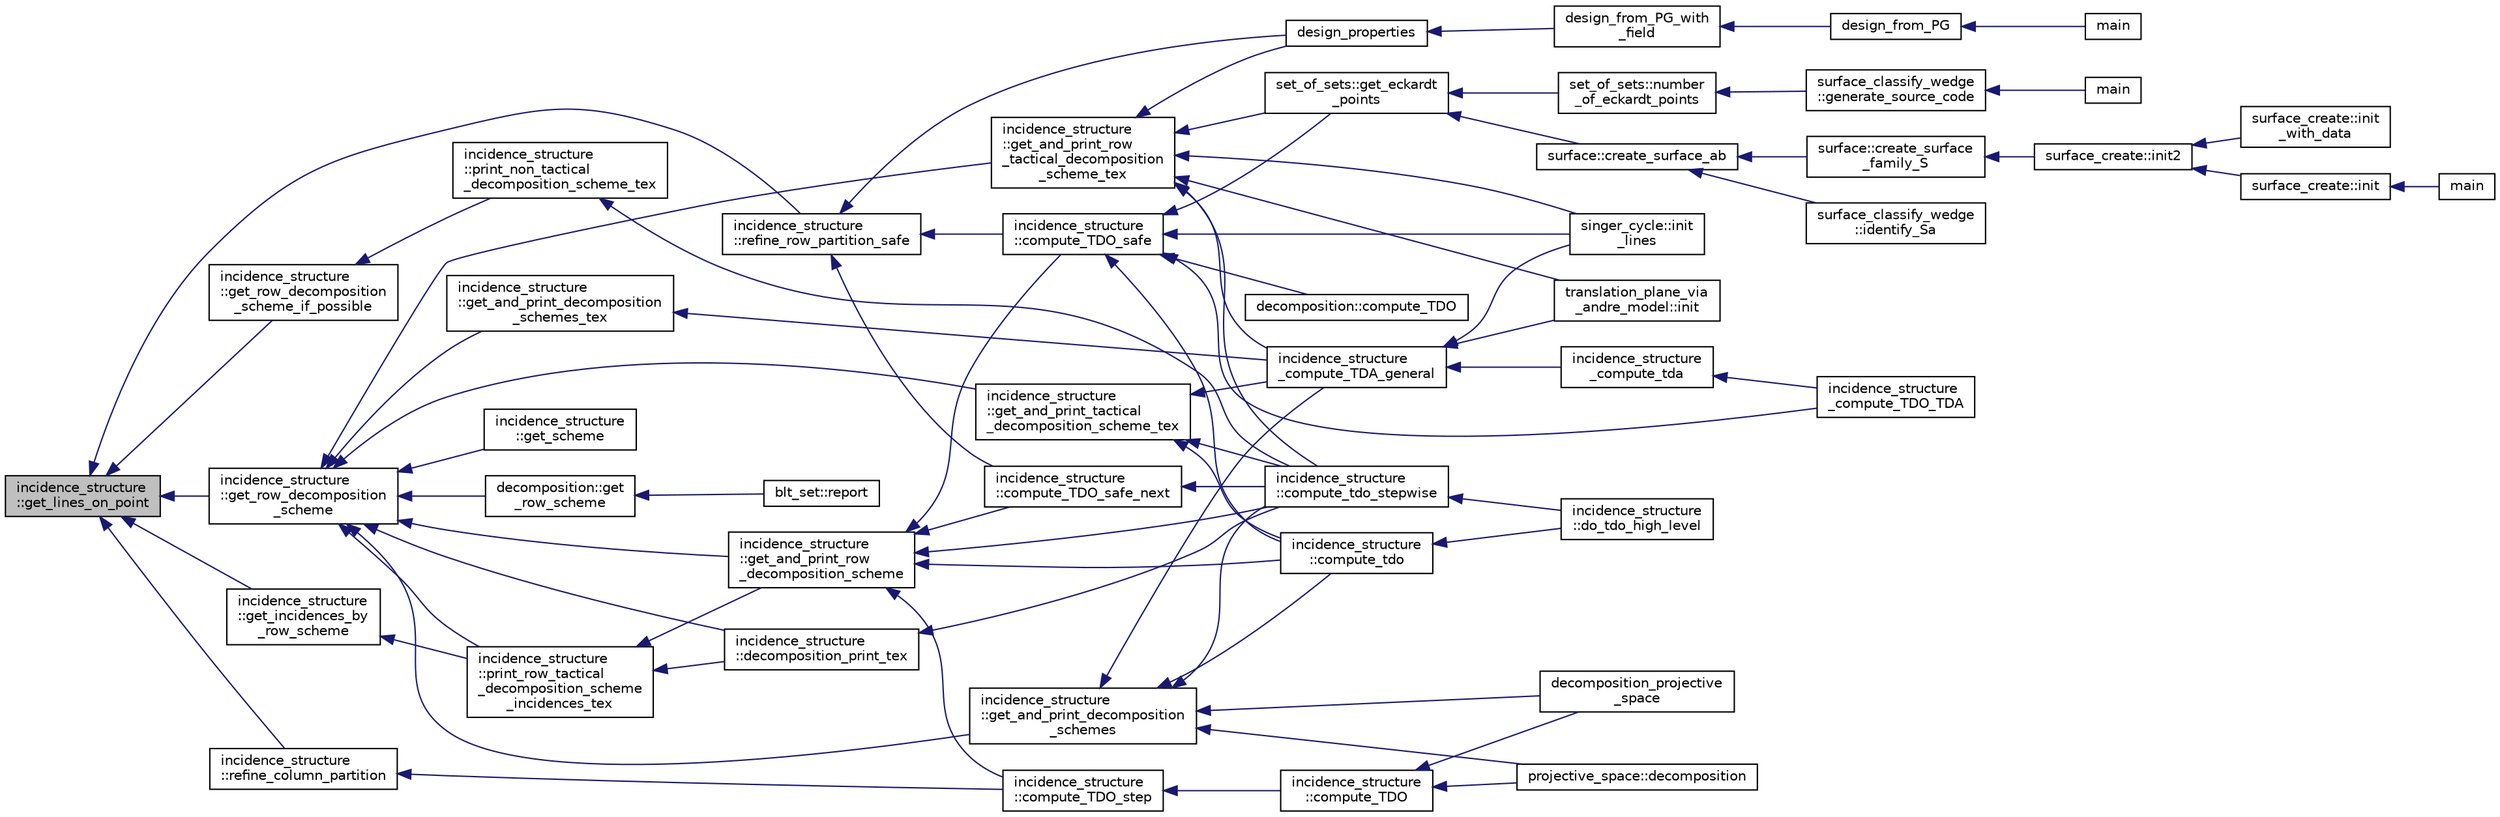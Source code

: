digraph "incidence_structure::get_lines_on_point"
{
  edge [fontname="Helvetica",fontsize="10",labelfontname="Helvetica",labelfontsize="10"];
  node [fontname="Helvetica",fontsize="10",shape=record];
  rankdir="LR";
  Node4178 [label="incidence_structure\l::get_lines_on_point",height=0.2,width=0.4,color="black", fillcolor="grey75", style="filled", fontcolor="black"];
  Node4178 -> Node4179 [dir="back",color="midnightblue",fontsize="10",style="solid",fontname="Helvetica"];
  Node4179 [label="incidence_structure\l::refine_row_partition_safe",height=0.2,width=0.4,color="black", fillcolor="white", style="filled",URL="$da/d8a/classincidence__structure.html#ae84b2dc0f1a0cd1f9acfadcae21e3745"];
  Node4179 -> Node4180 [dir="back",color="midnightblue",fontsize="10",style="solid",fontname="Helvetica"];
  Node4180 [label="design_properties",height=0.2,width=0.4,color="black", fillcolor="white", style="filled",URL="$d9/dc2/apps_2combinatorics_2design_8_c.html#a7d7aac893d68b4a25d1ab91b57ae2af1"];
  Node4180 -> Node4181 [dir="back",color="midnightblue",fontsize="10",style="solid",fontname="Helvetica"];
  Node4181 [label="design_from_PG_with\l_field",height=0.2,width=0.4,color="black", fillcolor="white", style="filled",URL="$d9/dc2/apps_2combinatorics_2design_8_c.html#a5d0ddbe05228e631bc5fc469bc9ba6dd"];
  Node4181 -> Node4182 [dir="back",color="midnightblue",fontsize="10",style="solid",fontname="Helvetica"];
  Node4182 [label="design_from_PG",height=0.2,width=0.4,color="black", fillcolor="white", style="filled",URL="$d9/dc2/apps_2combinatorics_2design_8_c.html#aaac4564bcb168115351dacf8aefd1001"];
  Node4182 -> Node4183 [dir="back",color="midnightblue",fontsize="10",style="solid",fontname="Helvetica"];
  Node4183 [label="main",height=0.2,width=0.4,color="black", fillcolor="white", style="filled",URL="$d9/dc2/apps_2combinatorics_2design_8_c.html#a217dbf8b442f20279ea00b898af96f52"];
  Node4179 -> Node4184 [dir="back",color="midnightblue",fontsize="10",style="solid",fontname="Helvetica"];
  Node4184 [label="incidence_structure\l::compute_TDO_safe_next",height=0.2,width=0.4,color="black", fillcolor="white", style="filled",URL="$da/d8a/classincidence__structure.html#a7c315a348fc6bed0f8642767cc9cd7d1"];
  Node4184 -> Node4185 [dir="back",color="midnightblue",fontsize="10",style="solid",fontname="Helvetica"];
  Node4185 [label="incidence_structure\l::compute_tdo_stepwise",height=0.2,width=0.4,color="black", fillcolor="white", style="filled",URL="$da/d8a/classincidence__structure.html#a91a7039b74c96b39bcd084b02181f191"];
  Node4185 -> Node4186 [dir="back",color="midnightblue",fontsize="10",style="solid",fontname="Helvetica"];
  Node4186 [label="incidence_structure\l::do_tdo_high_level",height=0.2,width=0.4,color="black", fillcolor="white", style="filled",URL="$da/d8a/classincidence__structure.html#a8840e820448ad980279f244a90888b77"];
  Node4179 -> Node4187 [dir="back",color="midnightblue",fontsize="10",style="solid",fontname="Helvetica"];
  Node4187 [label="incidence_structure\l::compute_TDO_safe",height=0.2,width=0.4,color="black", fillcolor="white", style="filled",URL="$da/d8a/classincidence__structure.html#ab1409e71c4b6855e49edfd3526644202"];
  Node4187 -> Node4188 [dir="back",color="midnightblue",fontsize="10",style="solid",fontname="Helvetica"];
  Node4188 [label="set_of_sets::get_eckardt\l_points",height=0.2,width=0.4,color="black", fillcolor="white", style="filled",URL="$da/dd6/classset__of__sets.html#af6713e71ef5a1b7cc7892d78900166c4"];
  Node4188 -> Node4189 [dir="back",color="midnightblue",fontsize="10",style="solid",fontname="Helvetica"];
  Node4189 [label="set_of_sets::number\l_of_eckardt_points",height=0.2,width=0.4,color="black", fillcolor="white", style="filled",URL="$da/dd6/classset__of__sets.html#acf1d8689cc8ef9c4987d86c78be68302"];
  Node4189 -> Node4190 [dir="back",color="midnightblue",fontsize="10",style="solid",fontname="Helvetica"];
  Node4190 [label="surface_classify_wedge\l::generate_source_code",height=0.2,width=0.4,color="black", fillcolor="white", style="filled",URL="$d7/d5c/classsurface__classify__wedge.html#a4cb31d5e7747571177fbdedf79631fd9"];
  Node4190 -> Node4191 [dir="back",color="midnightblue",fontsize="10",style="solid",fontname="Helvetica"];
  Node4191 [label="main",height=0.2,width=0.4,color="black", fillcolor="white", style="filled",URL="$df/df8/surface__classify_8_c.html#a217dbf8b442f20279ea00b898af96f52"];
  Node4188 -> Node4192 [dir="back",color="midnightblue",fontsize="10",style="solid",fontname="Helvetica"];
  Node4192 [label="surface::create_surface_ab",height=0.2,width=0.4,color="black", fillcolor="white", style="filled",URL="$d5/d88/classsurface.html#a9e0834d9fd3ea14957df1944ac40c847"];
  Node4192 -> Node4193 [dir="back",color="midnightblue",fontsize="10",style="solid",fontname="Helvetica"];
  Node4193 [label="surface::create_surface\l_family_S",height=0.2,width=0.4,color="black", fillcolor="white", style="filled",URL="$d5/d88/classsurface.html#a820199c4eab279fad1085a308550fa8f"];
  Node4193 -> Node4194 [dir="back",color="midnightblue",fontsize="10",style="solid",fontname="Helvetica"];
  Node4194 [label="surface_create::init2",height=0.2,width=0.4,color="black", fillcolor="white", style="filled",URL="$de/da4/classsurface__create.html#a0d600640f7dd62d5a6c36443effdab59"];
  Node4194 -> Node4195 [dir="back",color="midnightblue",fontsize="10",style="solid",fontname="Helvetica"];
  Node4195 [label="surface_create::init\l_with_data",height=0.2,width=0.4,color="black", fillcolor="white", style="filled",URL="$de/da4/classsurface__create.html#a9226f687139676532adb1aa971fbade2"];
  Node4194 -> Node4196 [dir="back",color="midnightblue",fontsize="10",style="solid",fontname="Helvetica"];
  Node4196 [label="surface_create::init",height=0.2,width=0.4,color="black", fillcolor="white", style="filled",URL="$de/da4/classsurface__create.html#ab0db5c12825f778e3caf8aa4da02eb06"];
  Node4196 -> Node4197 [dir="back",color="midnightblue",fontsize="10",style="solid",fontname="Helvetica"];
  Node4197 [label="main",height=0.2,width=0.4,color="black", fillcolor="white", style="filled",URL="$d2/dfa/create__surface__main_8_c.html#a217dbf8b442f20279ea00b898af96f52"];
  Node4192 -> Node4198 [dir="back",color="midnightblue",fontsize="10",style="solid",fontname="Helvetica"];
  Node4198 [label="surface_classify_wedge\l::identify_Sa",height=0.2,width=0.4,color="black", fillcolor="white", style="filled",URL="$d7/d5c/classsurface__classify__wedge.html#a8fdc22ea1850bd4da28ace84adb055a6"];
  Node4187 -> Node4199 [dir="back",color="midnightblue",fontsize="10",style="solid",fontname="Helvetica"];
  Node4199 [label="decomposition::compute_TDO",height=0.2,width=0.4,color="black", fillcolor="white", style="filled",URL="$d3/d2b/classdecomposition.html#acde2ae0342c89d2ba817ecdc98813cbe"];
  Node4187 -> Node4200 [dir="back",color="midnightblue",fontsize="10",style="solid",fontname="Helvetica"];
  Node4200 [label="incidence_structure\l::compute_tdo",height=0.2,width=0.4,color="black", fillcolor="white", style="filled",URL="$da/d8a/classincidence__structure.html#a74cfa0336bdb1b0d0eace43f330a2b0f"];
  Node4200 -> Node4186 [dir="back",color="midnightblue",fontsize="10",style="solid",fontname="Helvetica"];
  Node4187 -> Node4201 [dir="back",color="midnightblue",fontsize="10",style="solid",fontname="Helvetica"];
  Node4201 [label="incidence_structure\l_compute_TDO_TDA",height=0.2,width=0.4,color="black", fillcolor="white", style="filled",URL="$df/d74/tl__geometry_8h.html#a63d0e7a207e173b92c0e560df4d8e980"];
  Node4187 -> Node4202 [dir="back",color="midnightblue",fontsize="10",style="solid",fontname="Helvetica"];
  Node4202 [label="singer_cycle::init\l_lines",height=0.2,width=0.4,color="black", fillcolor="white", style="filled",URL="$d8/d13/classsinger__cycle.html#a817cbf613596d5db2cf5e926db8fa328"];
  Node4178 -> Node4203 [dir="back",color="midnightblue",fontsize="10",style="solid",fontname="Helvetica"];
  Node4203 [label="incidence_structure\l::refine_column_partition",height=0.2,width=0.4,color="black", fillcolor="white", style="filled",URL="$da/d8a/classincidence__structure.html#ac262f307c1531d67496129dc7890cda4"];
  Node4203 -> Node4204 [dir="back",color="midnightblue",fontsize="10",style="solid",fontname="Helvetica"];
  Node4204 [label="incidence_structure\l::compute_TDO_step",height=0.2,width=0.4,color="black", fillcolor="white", style="filled",URL="$da/d8a/classincidence__structure.html#a6175accaa64033df34d722c594a8b827"];
  Node4204 -> Node4205 [dir="back",color="midnightblue",fontsize="10",style="solid",fontname="Helvetica"];
  Node4205 [label="incidence_structure\l::compute_TDO",height=0.2,width=0.4,color="black", fillcolor="white", style="filled",URL="$da/d8a/classincidence__structure.html#a617e41f176be4a8d522036666342f65e"];
  Node4205 -> Node4206 [dir="back",color="midnightblue",fontsize="10",style="solid",fontname="Helvetica"];
  Node4206 [label="decomposition_projective\l_space",height=0.2,width=0.4,color="black", fillcolor="white", style="filled",URL="$df/d74/tl__geometry_8h.html#a82c6b40b3138e3e5bae2299d49680ac1"];
  Node4205 -> Node4207 [dir="back",color="midnightblue",fontsize="10",style="solid",fontname="Helvetica"];
  Node4207 [label="projective_space::decomposition",height=0.2,width=0.4,color="black", fillcolor="white", style="filled",URL="$d2/d17/classprojective__space.html#ae060ee525e7a974bce04d78be7f6dd51"];
  Node4178 -> Node4208 [dir="back",color="midnightblue",fontsize="10",style="solid",fontname="Helvetica"];
  Node4208 [label="incidence_structure\l::get_incidences_by\l_row_scheme",height=0.2,width=0.4,color="black", fillcolor="white", style="filled",URL="$da/d8a/classincidence__structure.html#addab249e03244133841bd793389c792c"];
  Node4208 -> Node4209 [dir="back",color="midnightblue",fontsize="10",style="solid",fontname="Helvetica"];
  Node4209 [label="incidence_structure\l::print_row_tactical\l_decomposition_scheme\l_incidences_tex",height=0.2,width=0.4,color="black", fillcolor="white", style="filled",URL="$da/d8a/classincidence__structure.html#a23279d5c98b702de05171c245d5375fa"];
  Node4209 -> Node4210 [dir="back",color="midnightblue",fontsize="10",style="solid",fontname="Helvetica"];
  Node4210 [label="incidence_structure\l::get_and_print_row\l_decomposition_scheme",height=0.2,width=0.4,color="black", fillcolor="white", style="filled",URL="$da/d8a/classincidence__structure.html#a4a1e589bb5c47fb2d98fdb561b669dcf"];
  Node4210 -> Node4184 [dir="back",color="midnightblue",fontsize="10",style="solid",fontname="Helvetica"];
  Node4210 -> Node4187 [dir="back",color="midnightblue",fontsize="10",style="solid",fontname="Helvetica"];
  Node4210 -> Node4204 [dir="back",color="midnightblue",fontsize="10",style="solid",fontname="Helvetica"];
  Node4210 -> Node4200 [dir="back",color="midnightblue",fontsize="10",style="solid",fontname="Helvetica"];
  Node4210 -> Node4185 [dir="back",color="midnightblue",fontsize="10",style="solid",fontname="Helvetica"];
  Node4209 -> Node4211 [dir="back",color="midnightblue",fontsize="10",style="solid",fontname="Helvetica"];
  Node4211 [label="incidence_structure\l::decomposition_print_tex",height=0.2,width=0.4,color="black", fillcolor="white", style="filled",URL="$da/d8a/classincidence__structure.html#ada3fae9fd1819b36e6bfe18dedd01e6a"];
  Node4211 -> Node4185 [dir="back",color="midnightblue",fontsize="10",style="solid",fontname="Helvetica"];
  Node4178 -> Node4212 [dir="back",color="midnightblue",fontsize="10",style="solid",fontname="Helvetica"];
  Node4212 [label="incidence_structure\l::get_row_decomposition\l_scheme",height=0.2,width=0.4,color="black", fillcolor="white", style="filled",URL="$da/d8a/classincidence__structure.html#aa0ad04253ba8e75bb15900ee8b01c9aa"];
  Node4212 -> Node4213 [dir="back",color="midnightblue",fontsize="10",style="solid",fontname="Helvetica"];
  Node4213 [label="decomposition::get\l_row_scheme",height=0.2,width=0.4,color="black", fillcolor="white", style="filled",URL="$d3/d2b/classdecomposition.html#acdb57cdc0c5b1b4692337a7a629f7113"];
  Node4213 -> Node4214 [dir="back",color="midnightblue",fontsize="10",style="solid",fontname="Helvetica"];
  Node4214 [label="blt_set::report",height=0.2,width=0.4,color="black", fillcolor="white", style="filled",URL="$d1/d3d/classblt__set.html#a6b19f88bd2b92ebfba7e7c362eb9065c"];
  Node4212 -> Node4209 [dir="back",color="midnightblue",fontsize="10",style="solid",fontname="Helvetica"];
  Node4212 -> Node4210 [dir="back",color="midnightblue",fontsize="10",style="solid",fontname="Helvetica"];
  Node4212 -> Node4215 [dir="back",color="midnightblue",fontsize="10",style="solid",fontname="Helvetica"];
  Node4215 [label="incidence_structure\l::get_and_print_decomposition\l_schemes",height=0.2,width=0.4,color="black", fillcolor="white", style="filled",URL="$da/d8a/classincidence__structure.html#a95766a2ffb220bae98b60ed3c91bce9a"];
  Node4215 -> Node4206 [dir="back",color="midnightblue",fontsize="10",style="solid",fontname="Helvetica"];
  Node4215 -> Node4200 [dir="back",color="midnightblue",fontsize="10",style="solid",fontname="Helvetica"];
  Node4215 -> Node4185 [dir="back",color="midnightblue",fontsize="10",style="solid",fontname="Helvetica"];
  Node4215 -> Node4216 [dir="back",color="midnightblue",fontsize="10",style="solid",fontname="Helvetica"];
  Node4216 [label="incidence_structure\l_compute_TDA_general",height=0.2,width=0.4,color="black", fillcolor="white", style="filled",URL="$df/d74/tl__geometry_8h.html#a21ab759f6e646f3fe703c17f39361448"];
  Node4216 -> Node4217 [dir="back",color="midnightblue",fontsize="10",style="solid",fontname="Helvetica"];
  Node4217 [label="incidence_structure\l_compute_tda",height=0.2,width=0.4,color="black", fillcolor="white", style="filled",URL="$df/d74/tl__geometry_8h.html#ab3a7584f120bbaf752a5bd831d3ebf72"];
  Node4217 -> Node4201 [dir="back",color="midnightblue",fontsize="10",style="solid",fontname="Helvetica"];
  Node4216 -> Node4202 [dir="back",color="midnightblue",fontsize="10",style="solid",fontname="Helvetica"];
  Node4216 -> Node4218 [dir="back",color="midnightblue",fontsize="10",style="solid",fontname="Helvetica"];
  Node4218 [label="translation_plane_via\l_andre_model::init",height=0.2,width=0.4,color="black", fillcolor="white", style="filled",URL="$d1/dcc/classtranslation__plane__via__andre__model.html#adb424599de168ade331979a9218ee07b"];
  Node4215 -> Node4207 [dir="back",color="midnightblue",fontsize="10",style="solid",fontname="Helvetica"];
  Node4212 -> Node4219 [dir="back",color="midnightblue",fontsize="10",style="solid",fontname="Helvetica"];
  Node4219 [label="incidence_structure\l::get_and_print_decomposition\l_schemes_tex",height=0.2,width=0.4,color="black", fillcolor="white", style="filled",URL="$da/d8a/classincidence__structure.html#a2a9844501c86ee7588a64227cc6867e5"];
  Node4219 -> Node4216 [dir="back",color="midnightblue",fontsize="10",style="solid",fontname="Helvetica"];
  Node4212 -> Node4220 [dir="back",color="midnightblue",fontsize="10",style="solid",fontname="Helvetica"];
  Node4220 [label="incidence_structure\l::get_and_print_tactical\l_decomposition_scheme_tex",height=0.2,width=0.4,color="black", fillcolor="white", style="filled",URL="$da/d8a/classincidence__structure.html#a88a5db2769f6529b86c1ee250ceed24d"];
  Node4220 -> Node4200 [dir="back",color="midnightblue",fontsize="10",style="solid",fontname="Helvetica"];
  Node4220 -> Node4185 [dir="back",color="midnightblue",fontsize="10",style="solid",fontname="Helvetica"];
  Node4220 -> Node4216 [dir="back",color="midnightblue",fontsize="10",style="solid",fontname="Helvetica"];
  Node4212 -> Node4221 [dir="back",color="midnightblue",fontsize="10",style="solid",fontname="Helvetica"];
  Node4221 [label="incidence_structure\l::get_scheme",height=0.2,width=0.4,color="black", fillcolor="white", style="filled",URL="$da/d8a/classincidence__structure.html#a13191a7c41cd54c5a453e82395893ad9"];
  Node4212 -> Node4222 [dir="back",color="midnightblue",fontsize="10",style="solid",fontname="Helvetica"];
  Node4222 [label="incidence_structure\l::get_and_print_row\l_tactical_decomposition\l_scheme_tex",height=0.2,width=0.4,color="black", fillcolor="white", style="filled",URL="$da/d8a/classincidence__structure.html#a93bcc4c9c4ebb9635a60b2c5df9c43b0"];
  Node4222 -> Node4180 [dir="back",color="midnightblue",fontsize="10",style="solid",fontname="Helvetica"];
  Node4222 -> Node4188 [dir="back",color="midnightblue",fontsize="10",style="solid",fontname="Helvetica"];
  Node4222 -> Node4185 [dir="back",color="midnightblue",fontsize="10",style="solid",fontname="Helvetica"];
  Node4222 -> Node4216 [dir="back",color="midnightblue",fontsize="10",style="solid",fontname="Helvetica"];
  Node4222 -> Node4202 [dir="back",color="midnightblue",fontsize="10",style="solid",fontname="Helvetica"];
  Node4222 -> Node4218 [dir="back",color="midnightblue",fontsize="10",style="solid",fontname="Helvetica"];
  Node4212 -> Node4211 [dir="back",color="midnightblue",fontsize="10",style="solid",fontname="Helvetica"];
  Node4178 -> Node4223 [dir="back",color="midnightblue",fontsize="10",style="solid",fontname="Helvetica"];
  Node4223 [label="incidence_structure\l::get_row_decomposition\l_scheme_if_possible",height=0.2,width=0.4,color="black", fillcolor="white", style="filled",URL="$da/d8a/classincidence__structure.html#ac93d2a6419b0fca3f25f101c5f08caf5"];
  Node4223 -> Node4224 [dir="back",color="midnightblue",fontsize="10",style="solid",fontname="Helvetica"];
  Node4224 [label="incidence_structure\l::print_non_tactical\l_decomposition_scheme_tex",height=0.2,width=0.4,color="black", fillcolor="white", style="filled",URL="$da/d8a/classincidence__structure.html#a27995a1d72c680e66343d871d838800e"];
  Node4224 -> Node4185 [dir="back",color="midnightblue",fontsize="10",style="solid",fontname="Helvetica"];
}
